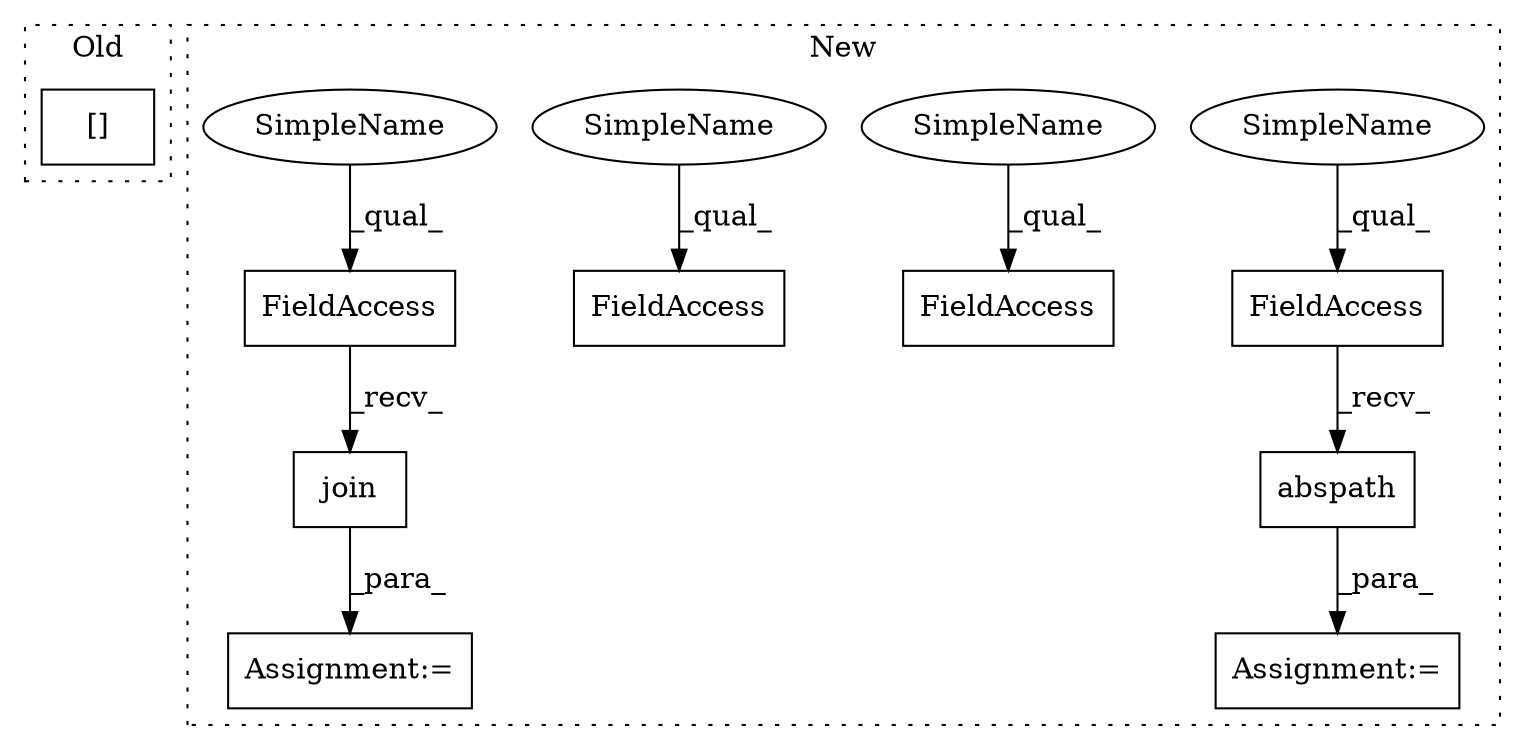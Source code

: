 digraph G {
subgraph cluster0 {
1 [label="[]" a="2" s="1288,1340" l="9,1" shape="box"];
label = "Old";
style="dotted";
}
subgraph cluster1 {
2 [label="abspath" a="32" s="1420,1436" l="8,1" shape="box"];
3 [label="FieldAccess" a="22" s="1412" l="7" shape="box"];
4 [label="FieldAccess" a="22" s="2474" l="7" shape="box"];
5 [label="Assignment:=" a="7" s="1396" l="2" shape="box"];
6 [label="FieldAccess" a="22" s="2886" l="7" shape="box"];
7 [label="FieldAccess" a="22" s="3047" l="7" shape="box"];
8 [label="join" a="32" s="2482,2527" l="5,1" shape="box"];
9 [label="Assignment:=" a="7" s="2473" l="1" shape="box"];
10 [label="SimpleName" a="42" s="1412" l="2" shape="ellipse"];
11 [label="SimpleName" a="42" s="3047" l="2" shape="ellipse"];
12 [label="SimpleName" a="42" s="2886" l="2" shape="ellipse"];
13 [label="SimpleName" a="42" s="2474" l="2" shape="ellipse"];
label = "New";
style="dotted";
}
2 -> 5 [label="_para_"];
3 -> 2 [label="_recv_"];
4 -> 8 [label="_recv_"];
8 -> 9 [label="_para_"];
10 -> 3 [label="_qual_"];
11 -> 7 [label="_qual_"];
12 -> 6 [label="_qual_"];
13 -> 4 [label="_qual_"];
}
